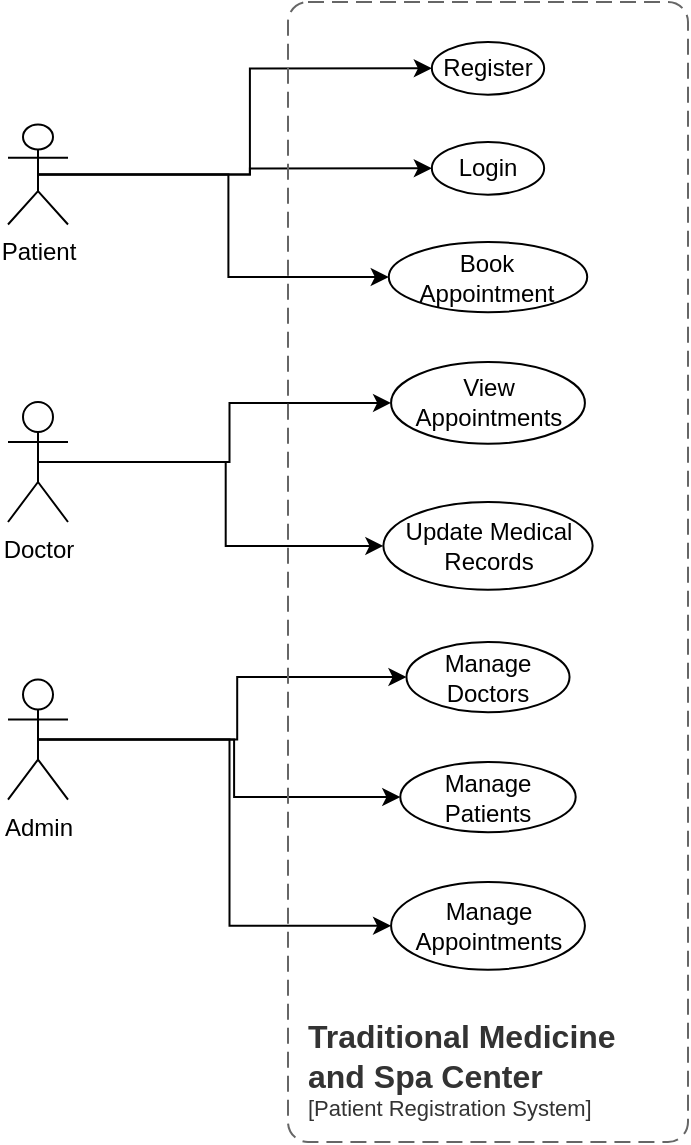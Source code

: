 <mxfile version="24.5.4" type="github">
  <diagram name="Page-1" id="gKBzrEuFlncbepJpEGy0">
    <mxGraphModel dx="1052" dy="607" grid="1" gridSize="10" guides="1" tooltips="1" connect="1" arrows="1" fold="1" page="1" pageScale="1" pageWidth="827" pageHeight="1169" math="0" shadow="0">
      <root>
        <mxCell id="0" />
        <mxCell id="1" parent="0" />
        <mxCell id="wtpSRlOE1VbihlLfXaCM-31" style="edgeStyle=orthogonalEdgeStyle;rounded=0;orthogonalLoop=1;jettySize=auto;html=1;exitX=0.5;exitY=0.5;exitDx=0;exitDy=0;exitPerimeter=0;" edge="1" parent="1" source="wtpSRlOE1VbihlLfXaCM-1" target="wtpSRlOE1VbihlLfXaCM-24">
          <mxGeometry relative="1" as="geometry" />
        </mxCell>
        <mxCell id="wtpSRlOE1VbihlLfXaCM-32" style="edgeStyle=orthogonalEdgeStyle;rounded=0;orthogonalLoop=1;jettySize=auto;html=1;exitX=0.5;exitY=0.5;exitDx=0;exitDy=0;exitPerimeter=0;" edge="1" parent="1" source="wtpSRlOE1VbihlLfXaCM-1" target="wtpSRlOE1VbihlLfXaCM-20">
          <mxGeometry relative="1" as="geometry" />
        </mxCell>
        <mxCell id="wtpSRlOE1VbihlLfXaCM-1" value="Doctor" style="shape=umlActor;verticalLabelPosition=bottom;verticalAlign=top;html=1;outlineConnect=0;" vertex="1" parent="1">
          <mxGeometry x="180" y="240" width="30" height="60" as="geometry" />
        </mxCell>
        <mxCell id="wtpSRlOE1VbihlLfXaCM-33" style="edgeStyle=orthogonalEdgeStyle;rounded=0;orthogonalLoop=1;jettySize=auto;html=1;exitX=0.5;exitY=0.5;exitDx=0;exitDy=0;exitPerimeter=0;entryX=0;entryY=0.5;entryDx=0;entryDy=0;" edge="1" parent="1" source="wtpSRlOE1VbihlLfXaCM-3" target="wtpSRlOE1VbihlLfXaCM-21">
          <mxGeometry relative="1" as="geometry" />
        </mxCell>
        <mxCell id="wtpSRlOE1VbihlLfXaCM-34" style="edgeStyle=orthogonalEdgeStyle;rounded=0;orthogonalLoop=1;jettySize=auto;html=1;exitX=0.5;exitY=0.5;exitDx=0;exitDy=0;exitPerimeter=0;entryX=0;entryY=0.5;entryDx=0;entryDy=0;" edge="1" parent="1" source="wtpSRlOE1VbihlLfXaCM-3" target="wtpSRlOE1VbihlLfXaCM-22">
          <mxGeometry relative="1" as="geometry" />
        </mxCell>
        <mxCell id="wtpSRlOE1VbihlLfXaCM-35" style="edgeStyle=orthogonalEdgeStyle;rounded=0;orthogonalLoop=1;jettySize=auto;html=1;exitX=0.5;exitY=0.5;exitDx=0;exitDy=0;exitPerimeter=0;entryX=0;entryY=0.5;entryDx=0;entryDy=0;" edge="1" parent="1" source="wtpSRlOE1VbihlLfXaCM-3" target="wtpSRlOE1VbihlLfXaCM-18">
          <mxGeometry relative="1" as="geometry" />
        </mxCell>
        <mxCell id="wtpSRlOE1VbihlLfXaCM-3" value="Admin" style="shape=umlActor;verticalLabelPosition=bottom;verticalAlign=top;html=1;outlineConnect=0;" vertex="1" parent="1">
          <mxGeometry x="180" y="378.77" width="30" height="60" as="geometry" />
        </mxCell>
        <mxCell id="wtpSRlOE1VbihlLfXaCM-28" style="edgeStyle=orthogonalEdgeStyle;rounded=0;orthogonalLoop=1;jettySize=auto;html=1;exitX=0.5;exitY=0.5;exitDx=0;exitDy=0;exitPerimeter=0;entryX=0;entryY=0.5;entryDx=0;entryDy=0;" edge="1" parent="1" source="wtpSRlOE1VbihlLfXaCM-4" target="wtpSRlOE1VbihlLfXaCM-23">
          <mxGeometry relative="1" as="geometry" />
        </mxCell>
        <mxCell id="wtpSRlOE1VbihlLfXaCM-29" style="edgeStyle=orthogonalEdgeStyle;rounded=0;orthogonalLoop=1;jettySize=auto;html=1;exitX=0.5;exitY=0.5;exitDx=0;exitDy=0;exitPerimeter=0;entryX=0;entryY=0.5;entryDx=0;entryDy=0;" edge="1" parent="1" source="wtpSRlOE1VbihlLfXaCM-4" target="wtpSRlOE1VbihlLfXaCM-17">
          <mxGeometry relative="1" as="geometry" />
        </mxCell>
        <mxCell id="wtpSRlOE1VbihlLfXaCM-30" style="edgeStyle=orthogonalEdgeStyle;rounded=0;orthogonalLoop=1;jettySize=auto;html=1;exitX=0.5;exitY=0.5;exitDx=0;exitDy=0;exitPerimeter=0;entryX=0;entryY=0.5;entryDx=0;entryDy=0;" edge="1" parent="1" source="wtpSRlOE1VbihlLfXaCM-4" target="wtpSRlOE1VbihlLfXaCM-19">
          <mxGeometry relative="1" as="geometry" />
        </mxCell>
        <mxCell id="wtpSRlOE1VbihlLfXaCM-4" value="Patient" style="shape=umlActor;verticalLabelPosition=bottom;verticalAlign=top;html=1;outlineConnect=0;" vertex="1" parent="1">
          <mxGeometry x="180" y="101.23" width="30" height="50" as="geometry" />
        </mxCell>
        <object placeholders="1" c4Name="Traditional Medicine and Spa Center" c4Type="TraditionalMedicineandSpaCenter" c4Application="Patient Registration System" label="&lt;font style=&quot;font-size: 16px&quot;&gt;&lt;b&gt;&lt;div style=&quot;text-align: left&quot;&gt;%c4Name%&lt;/div&gt;&lt;/b&gt;&lt;/font&gt;&lt;div style=&quot;text-align: left&quot;&gt;[%c4Application%]&lt;/div&gt;" id="wtpSRlOE1VbihlLfXaCM-15">
          <mxCell style="rounded=1;fontSize=11;whiteSpace=wrap;html=1;dashed=1;arcSize=20;fillColor=none;strokeColor=#666666;fontColor=#333333;labelBackgroundColor=none;align=left;verticalAlign=bottom;labelBorderColor=none;spacingTop=0;spacing=10;dashPattern=8 4;metaEdit=1;rotatable=0;perimeter=rectanglePerimeter;noLabel=0;labelPadding=0;allowArrows=0;connectable=0;expand=0;recursiveResize=0;editable=1;pointerEvents=0;absoluteArcSize=1;points=[[0.25,0,0],[0.5,0,0],[0.75,0,0],[1,0.25,0],[1,0.5,0],[1,0.75,0],[0.75,1,0],[0.5,1,0],[0.25,1,0],[0,0.75,0],[0,0.5,0],[0,0.25,0]];container=0;" vertex="1" parent="1">
            <mxGeometry x="320" y="40" width="200" height="570" as="geometry" />
          </mxCell>
        </object>
        <mxCell id="wtpSRlOE1VbihlLfXaCM-17" value="Register" style="ellipse;whiteSpace=wrap;html=1;container=0;" vertex="1" parent="1">
          <mxGeometry x="391.92" y="60" width="56.15" height="26.32" as="geometry" />
        </mxCell>
        <mxCell id="wtpSRlOE1VbihlLfXaCM-18" value="Manage Appointments" style="ellipse;whiteSpace=wrap;html=1;container=0;" vertex="1" parent="1">
          <mxGeometry x="371.54" y="480" width="96.92" height="43.86" as="geometry" />
        </mxCell>
        <mxCell id="wtpSRlOE1VbihlLfXaCM-19" value="Book Appointment" style="ellipse;whiteSpace=wrap;html=1;container=0;" vertex="1" parent="1">
          <mxGeometry x="370.38" y="160" width="99.23" height="35.09" as="geometry" />
        </mxCell>
        <mxCell id="wtpSRlOE1VbihlLfXaCM-20" value="Update Medical Records" style="ellipse;whiteSpace=wrap;html=1;container=0;" vertex="1" parent="1">
          <mxGeometry x="367.69" y="290" width="104.62" height="43.86" as="geometry" />
        </mxCell>
        <mxCell id="wtpSRlOE1VbihlLfXaCM-21" value="Manage Doctors" style="ellipse;whiteSpace=wrap;html=1;container=0;" vertex="1" parent="1">
          <mxGeometry x="379.23" y="360" width="81.54" height="35.09" as="geometry" />
        </mxCell>
        <mxCell id="wtpSRlOE1VbihlLfXaCM-22" value="Manage Patients" style="ellipse;whiteSpace=wrap;html=1;container=0;" vertex="1" parent="1">
          <mxGeometry x="376.15" y="420" width="87.69" height="35.09" as="geometry" />
        </mxCell>
        <mxCell id="wtpSRlOE1VbihlLfXaCM-23" value="Login" style="ellipse;whiteSpace=wrap;html=1;container=0;" vertex="1" parent="1">
          <mxGeometry x="391.92" y="110" width="56.15" height="26.32" as="geometry" />
        </mxCell>
        <mxCell id="wtpSRlOE1VbihlLfXaCM-24" value="View Appointments" style="ellipse;whiteSpace=wrap;html=1;container=0;" vertex="1" parent="1">
          <mxGeometry x="371.54" y="220" width="96.92" height="40.88" as="geometry" />
        </mxCell>
      </root>
    </mxGraphModel>
  </diagram>
</mxfile>
